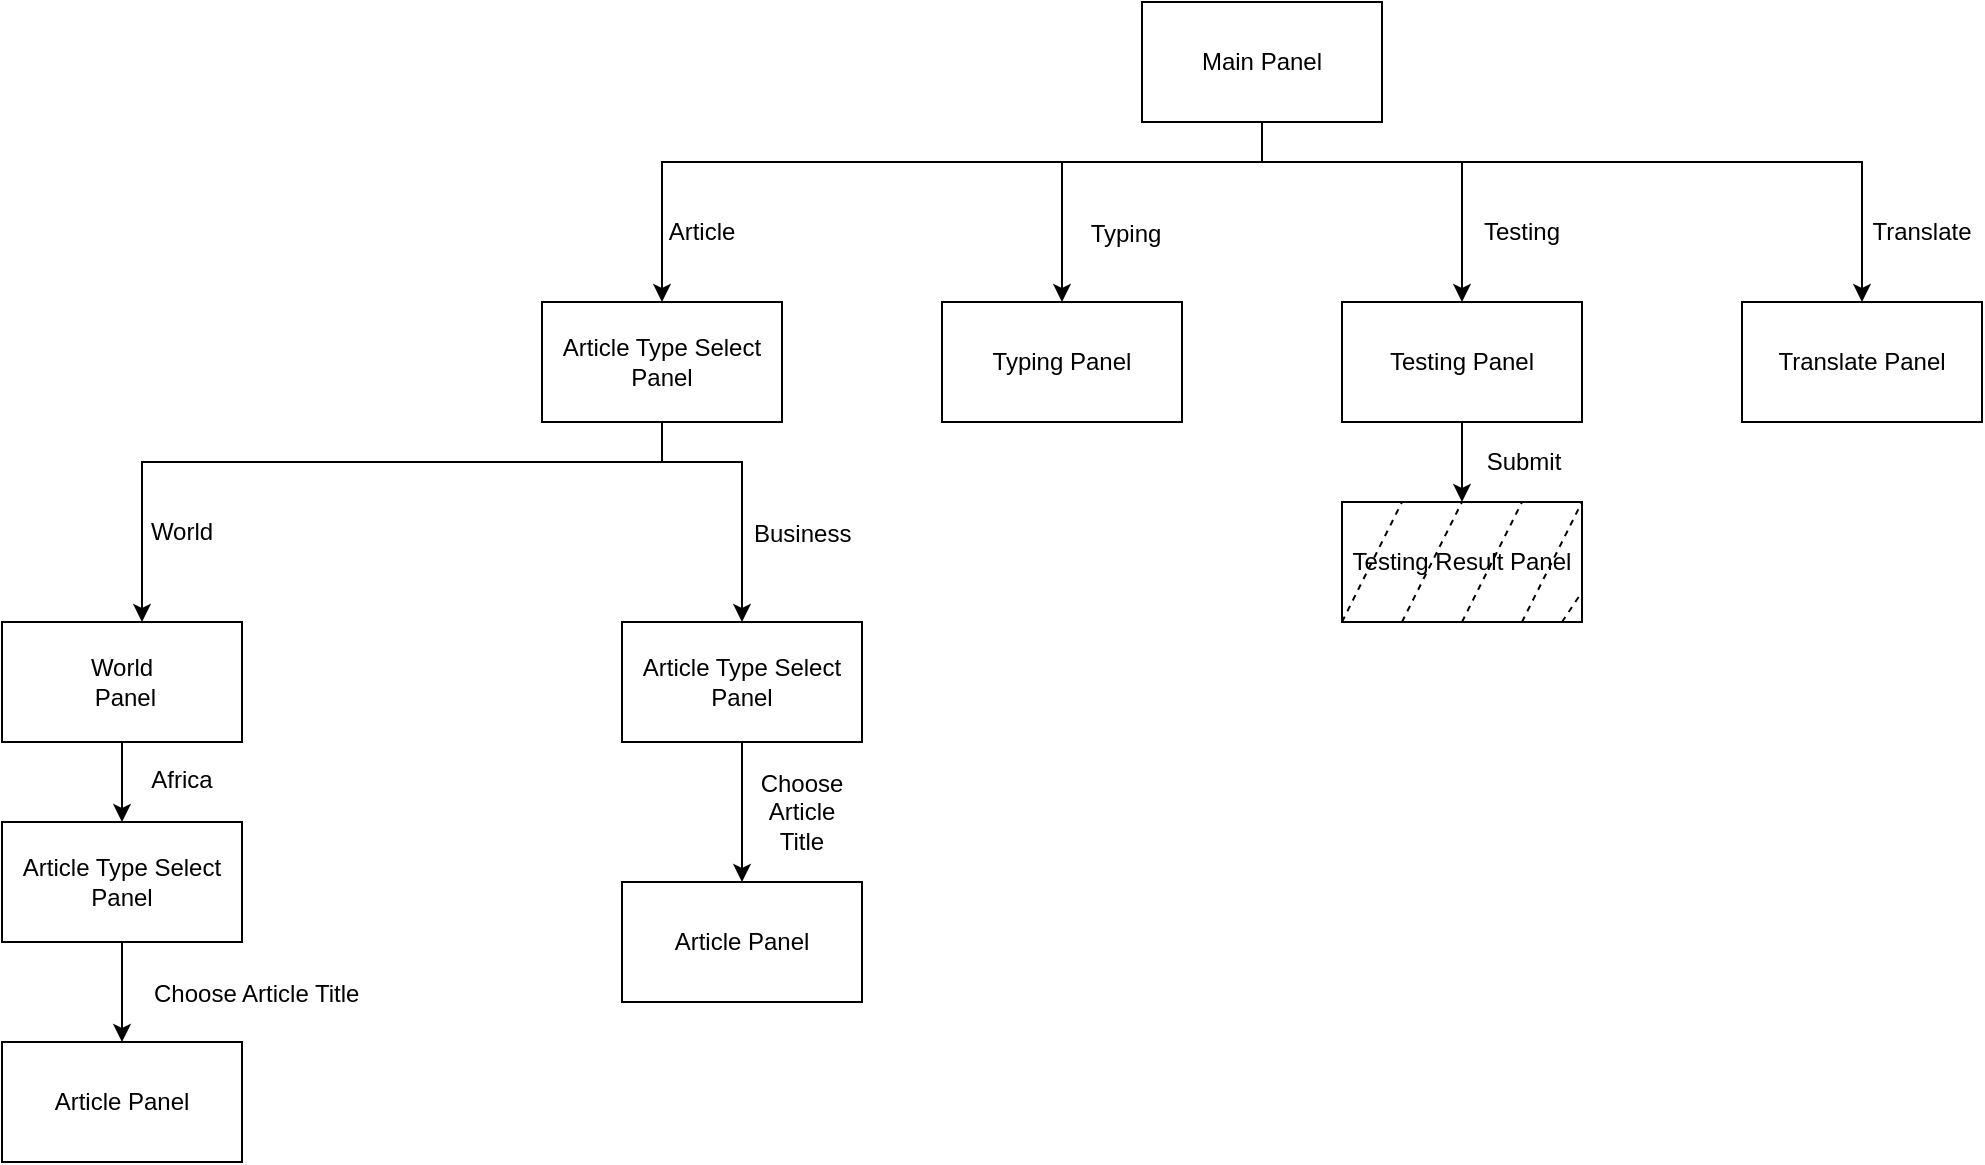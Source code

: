 <mxfile version="16.2.4" type="device"><diagram id="hKmihsp65azmxOM1W5n7" name="Page-1"><mxGraphModel dx="2272" dy="747" grid="1" gridSize="10" guides="1" tooltips="1" connect="1" arrows="1" fold="1" page="1" pageScale="1" pageWidth="850" pageHeight="1100" math="0" shadow="0"><root><mxCell id="0"/><mxCell id="1" parent="0"/><mxCell id="myf4a6jyXbbrH2Omslyt-6" style="edgeStyle=orthogonalEdgeStyle;rounded=0;orthogonalLoop=1;jettySize=auto;html=1;entryX=0.5;entryY=0;entryDx=0;entryDy=0;" edge="1" parent="1" source="myf4a6jyXbbrH2Omslyt-1" target="myf4a6jyXbbrH2Omslyt-2"><mxGeometry relative="1" as="geometry"><mxPoint x="420" y="130" as="targetPoint"/><Array as="points"><mxPoint x="420" y="120"/><mxPoint x="120" y="120"/></Array></mxGeometry></mxCell><mxCell id="myf4a6jyXbbrH2Omslyt-7" style="edgeStyle=orthogonalEdgeStyle;rounded=0;orthogonalLoop=1;jettySize=auto;html=1;entryX=0.5;entryY=0;entryDx=0;entryDy=0;startArrow=none;" edge="1" parent="1" target="myf4a6jyXbbrH2Omslyt-3"><mxGeometry relative="1" as="geometry"><mxPoint x="320" y="140" as="sourcePoint"/><Array as="points"><mxPoint x="320" y="120"/></Array></mxGeometry></mxCell><mxCell id="myf4a6jyXbbrH2Omslyt-8" style="edgeStyle=orthogonalEdgeStyle;rounded=0;orthogonalLoop=1;jettySize=auto;html=1;" edge="1" parent="1" source="myf4a6jyXbbrH2Omslyt-1" target="myf4a6jyXbbrH2Omslyt-5"><mxGeometry relative="1" as="geometry"><Array as="points"><mxPoint x="420" y="120"/><mxPoint x="720" y="120"/></Array></mxGeometry></mxCell><mxCell id="myf4a6jyXbbrH2Omslyt-9" style="edgeStyle=orthogonalEdgeStyle;rounded=0;orthogonalLoop=1;jettySize=auto;html=1;entryX=0.5;entryY=0;entryDx=0;entryDy=0;" edge="1" parent="1" source="myf4a6jyXbbrH2Omslyt-1" target="myf4a6jyXbbrH2Omslyt-4"><mxGeometry relative="1" as="geometry"><Array as="points"><mxPoint x="420" y="120"/><mxPoint x="520" y="120"/></Array></mxGeometry></mxCell><mxCell id="myf4a6jyXbbrH2Omslyt-1" value="&lt;div&gt;Main Panel&lt;/div&gt;" style="rounded=0;whiteSpace=wrap;html=1;" vertex="1" parent="1"><mxGeometry x="360" y="40" width="120" height="60" as="geometry"/></mxCell><mxCell id="myf4a6jyXbbrH2Omslyt-12" style="edgeStyle=orthogonalEdgeStyle;rounded=0;orthogonalLoop=1;jettySize=auto;html=1;" edge="1" parent="1" source="myf4a6jyXbbrH2Omslyt-2" target="myf4a6jyXbbrH2Omslyt-11"><mxGeometry relative="1" as="geometry"><Array as="points"><mxPoint x="120" y="270"/><mxPoint x="-140" y="270"/></Array></mxGeometry></mxCell><mxCell id="myf4a6jyXbbrH2Omslyt-16" style="edgeStyle=orthogonalEdgeStyle;rounded=0;orthogonalLoop=1;jettySize=auto;html=1;entryX=0.5;entryY=0;entryDx=0;entryDy=0;" edge="1" parent="1" source="myf4a6jyXbbrH2Omslyt-2" target="myf4a6jyXbbrH2Omslyt-15"><mxGeometry relative="1" as="geometry"><Array as="points"><mxPoint x="120" y="270"/><mxPoint x="160" y="270"/></Array></mxGeometry></mxCell><mxCell id="myf4a6jyXbbrH2Omslyt-2" value="&lt;div&gt;Article Type Select Panel&lt;br&gt;&lt;/div&gt;" style="rounded=0;whiteSpace=wrap;html=1;" vertex="1" parent="1"><mxGeometry x="60" y="190" width="120" height="60" as="geometry"/></mxCell><mxCell id="myf4a6jyXbbrH2Omslyt-3" value="Typing Panel" style="rounded=0;whiteSpace=wrap;html=1;" vertex="1" parent="1"><mxGeometry x="260" y="190" width="120" height="60" as="geometry"/></mxCell><mxCell id="myf4a6jyXbbrH2Omslyt-27" style="edgeStyle=orthogonalEdgeStyle;rounded=0;orthogonalLoop=1;jettySize=auto;html=1;" edge="1" parent="1" source="myf4a6jyXbbrH2Omslyt-4"><mxGeometry relative="1" as="geometry"><mxPoint x="520" y="290" as="targetPoint"/></mxGeometry></mxCell><mxCell id="myf4a6jyXbbrH2Omslyt-4" value="Testing Panel" style="rounded=0;whiteSpace=wrap;html=1;" vertex="1" parent="1"><mxGeometry x="460" y="190" width="120" height="60" as="geometry"/></mxCell><mxCell id="myf4a6jyXbbrH2Omslyt-5" value="Translate Panel" style="rounded=0;whiteSpace=wrap;html=1;" vertex="1" parent="1"><mxGeometry x="660" y="190" width="120" height="60" as="geometry"/></mxCell><mxCell id="myf4a6jyXbbrH2Omslyt-30" style="edgeStyle=orthogonalEdgeStyle;rounded=0;orthogonalLoop=1;jettySize=auto;html=1;entryX=0.5;entryY=0;entryDx=0;entryDy=0;" edge="1" parent="1" source="myf4a6jyXbbrH2Omslyt-11" target="myf4a6jyXbbrH2Omslyt-28"><mxGeometry relative="1" as="geometry"><mxPoint x="-150" y="450" as="targetPoint"/></mxGeometry></mxCell><mxCell id="myf4a6jyXbbrH2Omslyt-11" value="&lt;div&gt;World&lt;/div&gt;&amp;nbsp;Panel" style="rounded=0;whiteSpace=wrap;html=1;" vertex="1" parent="1"><mxGeometry x="-210" y="350" width="120" height="60" as="geometry"/></mxCell><mxCell id="myf4a6jyXbbrH2Omslyt-29" style="edgeStyle=orthogonalEdgeStyle;rounded=0;orthogonalLoop=1;jettySize=auto;html=1;" edge="1" parent="1" source="myf4a6jyXbbrH2Omslyt-15" target="myf4a6jyXbbrH2Omslyt-17"><mxGeometry relative="1" as="geometry"/></mxCell><mxCell id="myf4a6jyXbbrH2Omslyt-15" value="Article Type Select Panel" style="rounded=0;whiteSpace=wrap;html=1;" vertex="1" parent="1"><mxGeometry x="100" y="350" width="120" height="60" as="geometry"/></mxCell><mxCell id="myf4a6jyXbbrH2Omslyt-17" value="Article Panel" style="rounded=0;whiteSpace=wrap;html=1;" vertex="1" parent="1"><mxGeometry x="100" y="480" width="120" height="60" as="geometry"/></mxCell><mxCell id="myf4a6jyXbbrH2Omslyt-19" value="&lt;div&gt;Testing Result Panel&lt;/div&gt;" style="rounded=0;whiteSpace=wrap;html=1;" vertex="1" parent="1"><mxGeometry x="460" y="290" width="120" height="60" as="geometry"/></mxCell><mxCell id="myf4a6jyXbbrH2Omslyt-22" value="" style="endArrow=none;dashed=1;html=1;rounded=0;entryX=0.25;entryY=0;entryDx=0;entryDy=0;" edge="1" parent="1" target="myf4a6jyXbbrH2Omslyt-19"><mxGeometry width="50" height="50" relative="1" as="geometry"><mxPoint x="460" y="350" as="sourcePoint"/><mxPoint x="510" y="300" as="targetPoint"/></mxGeometry></mxCell><mxCell id="myf4a6jyXbbrH2Omslyt-23" value="" style="endArrow=none;dashed=1;html=1;rounded=0;entryX=0.5;entryY=0;entryDx=0;entryDy=0;exitX=0.25;exitY=1;exitDx=0;exitDy=0;" edge="1" parent="1" source="myf4a6jyXbbrH2Omslyt-19" target="myf4a6jyXbbrH2Omslyt-19"><mxGeometry width="50" height="50" relative="1" as="geometry"><mxPoint x="510" y="370" as="sourcePoint"/><mxPoint x="560" y="320" as="targetPoint"/></mxGeometry></mxCell><mxCell id="myf4a6jyXbbrH2Omslyt-24" value="" style="endArrow=none;dashed=1;html=1;rounded=0;entryX=0.75;entryY=0;entryDx=0;entryDy=0;exitX=0.5;exitY=1;exitDx=0;exitDy=0;" edge="1" parent="1" source="myf4a6jyXbbrH2Omslyt-19" target="myf4a6jyXbbrH2Omslyt-19"><mxGeometry width="50" height="50" relative="1" as="geometry"><mxPoint x="560" y="410" as="sourcePoint"/><mxPoint x="610" y="360" as="targetPoint"/></mxGeometry></mxCell><mxCell id="myf4a6jyXbbrH2Omslyt-25" value="" style="endArrow=none;dashed=1;html=1;rounded=0;entryX=1;entryY=0;entryDx=0;entryDy=0;exitX=0.75;exitY=1;exitDx=0;exitDy=0;" edge="1" parent="1" source="myf4a6jyXbbrH2Omslyt-19" target="myf4a6jyXbbrH2Omslyt-19"><mxGeometry width="50" height="50" relative="1" as="geometry"><mxPoint x="540" y="430" as="sourcePoint"/><mxPoint x="590" y="380" as="targetPoint"/></mxGeometry></mxCell><mxCell id="myf4a6jyXbbrH2Omslyt-26" value="" style="endArrow=none;dashed=1;html=1;rounded=0;entryX=1;entryY=0.75;entryDx=0;entryDy=0;" edge="1" parent="1" target="myf4a6jyXbbrH2Omslyt-19"><mxGeometry width="50" height="50" relative="1" as="geometry"><mxPoint x="570" y="350" as="sourcePoint"/><mxPoint x="590" y="350" as="targetPoint"/></mxGeometry></mxCell><mxCell id="myf4a6jyXbbrH2Omslyt-44" style="edgeStyle=orthogonalEdgeStyle;rounded=0;orthogonalLoop=1;jettySize=auto;html=1;entryX=0.5;entryY=0;entryDx=0;entryDy=0;" edge="1" parent="1" source="myf4a6jyXbbrH2Omslyt-28" target="myf4a6jyXbbrH2Omslyt-43"><mxGeometry relative="1" as="geometry"/></mxCell><mxCell id="myf4a6jyXbbrH2Omslyt-28" value="Article Type Select Panel" style="rounded=0;whiteSpace=wrap;html=1;" vertex="1" parent="1"><mxGeometry x="-210" y="450" width="120" height="60" as="geometry"/></mxCell><mxCell id="myf4a6jyXbbrH2Omslyt-33" value="Business" style="text;strokeColor=none;fillColor=none;align=left;verticalAlign=middle;spacingLeft=4;spacingRight=4;overflow=hidden;points=[[0,0.5],[1,0.5]];portConstraint=eastwest;rotatable=0;" vertex="1" parent="1"><mxGeometry x="160" y="290" width="80" height="30" as="geometry"/></mxCell><mxCell id="myf4a6jyXbbrH2Omslyt-34" value="World" style="text;html=1;strokeColor=none;fillColor=none;align=center;verticalAlign=middle;whiteSpace=wrap;rounded=0;" vertex="1" parent="1"><mxGeometry x="-150" y="290" width="60" height="30" as="geometry"/></mxCell><mxCell id="myf4a6jyXbbrH2Omslyt-35" value="Article" style="text;html=1;strokeColor=none;fillColor=none;align=center;verticalAlign=middle;whiteSpace=wrap;rounded=0;" vertex="1" parent="1"><mxGeometry x="110" y="140" width="60" height="30" as="geometry"/></mxCell><mxCell id="myf4a6jyXbbrH2Omslyt-38" value="Testing" style="text;html=1;strokeColor=none;fillColor=none;align=center;verticalAlign=middle;whiteSpace=wrap;rounded=0;" vertex="1" parent="1"><mxGeometry x="520" y="140" width="60" height="30" as="geometry"/></mxCell><mxCell id="myf4a6jyXbbrH2Omslyt-39" value="Typing" style="text;html=1;strokeColor=none;fillColor=none;align=center;verticalAlign=middle;whiteSpace=wrap;rounded=0;" vertex="1" parent="1"><mxGeometry x="322" y="141" width="60" height="30" as="geometry"/></mxCell><mxCell id="myf4a6jyXbbrH2Omslyt-40" value="Translate" style="text;html=1;strokeColor=none;fillColor=none;align=center;verticalAlign=middle;whiteSpace=wrap;rounded=0;" vertex="1" parent="1"><mxGeometry x="720" y="140" width="60" height="30" as="geometry"/></mxCell><mxCell id="myf4a6jyXbbrH2Omslyt-41" value="Africa" style="text;html=1;strokeColor=none;fillColor=none;align=center;verticalAlign=middle;whiteSpace=wrap;rounded=0;" vertex="1" parent="1"><mxGeometry x="-150" y="414" width="60" height="30" as="geometry"/></mxCell><mxCell id="myf4a6jyXbbrH2Omslyt-43" value="Article Panel" style="rounded=0;whiteSpace=wrap;html=1;" vertex="1" parent="1"><mxGeometry x="-210" y="560" width="120" height="60" as="geometry"/></mxCell><mxCell id="myf4a6jyXbbrH2Omslyt-45" value="Submit" style="text;html=1;strokeColor=none;fillColor=none;align=center;verticalAlign=middle;whiteSpace=wrap;rounded=0;" vertex="1" parent="1"><mxGeometry x="521" y="255" width="60" height="30" as="geometry"/></mxCell><mxCell id="myf4a6jyXbbrH2Omslyt-46" value="Choose Article Title" style="text;html=1;strokeColor=none;fillColor=none;align=center;verticalAlign=middle;whiteSpace=wrap;rounded=0;" vertex="1" parent="1"><mxGeometry x="160" y="430" width="60" height="30" as="geometry"/></mxCell><mxCell id="myf4a6jyXbbrH2Omslyt-47" value="Choose Article Title" style="text;strokeColor=none;fillColor=none;align=left;verticalAlign=middle;spacingLeft=4;spacingRight=4;overflow=hidden;points=[[0,0.5],[1,0.5]];portConstraint=eastwest;rotatable=0;" vertex="1" parent="1"><mxGeometry x="-140" y="520" width="120" height="30" as="geometry"/></mxCell></root></mxGraphModel></diagram></mxfile>